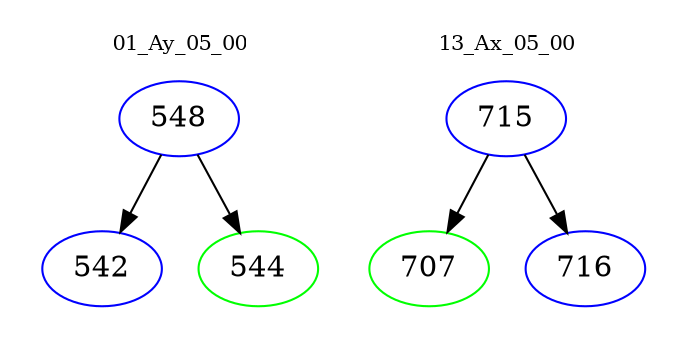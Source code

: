 digraph{
subgraph cluster_0 {
color = white
label = "01_Ay_05_00";
fontsize=10;
T0_548 [label="548", color="blue"]
T0_548 -> T0_542 [color="black"]
T0_542 [label="542", color="blue"]
T0_548 -> T0_544 [color="black"]
T0_544 [label="544", color="green"]
}
subgraph cluster_1 {
color = white
label = "13_Ax_05_00";
fontsize=10;
T1_715 [label="715", color="blue"]
T1_715 -> T1_707 [color="black"]
T1_707 [label="707", color="green"]
T1_715 -> T1_716 [color="black"]
T1_716 [label="716", color="blue"]
}
}
